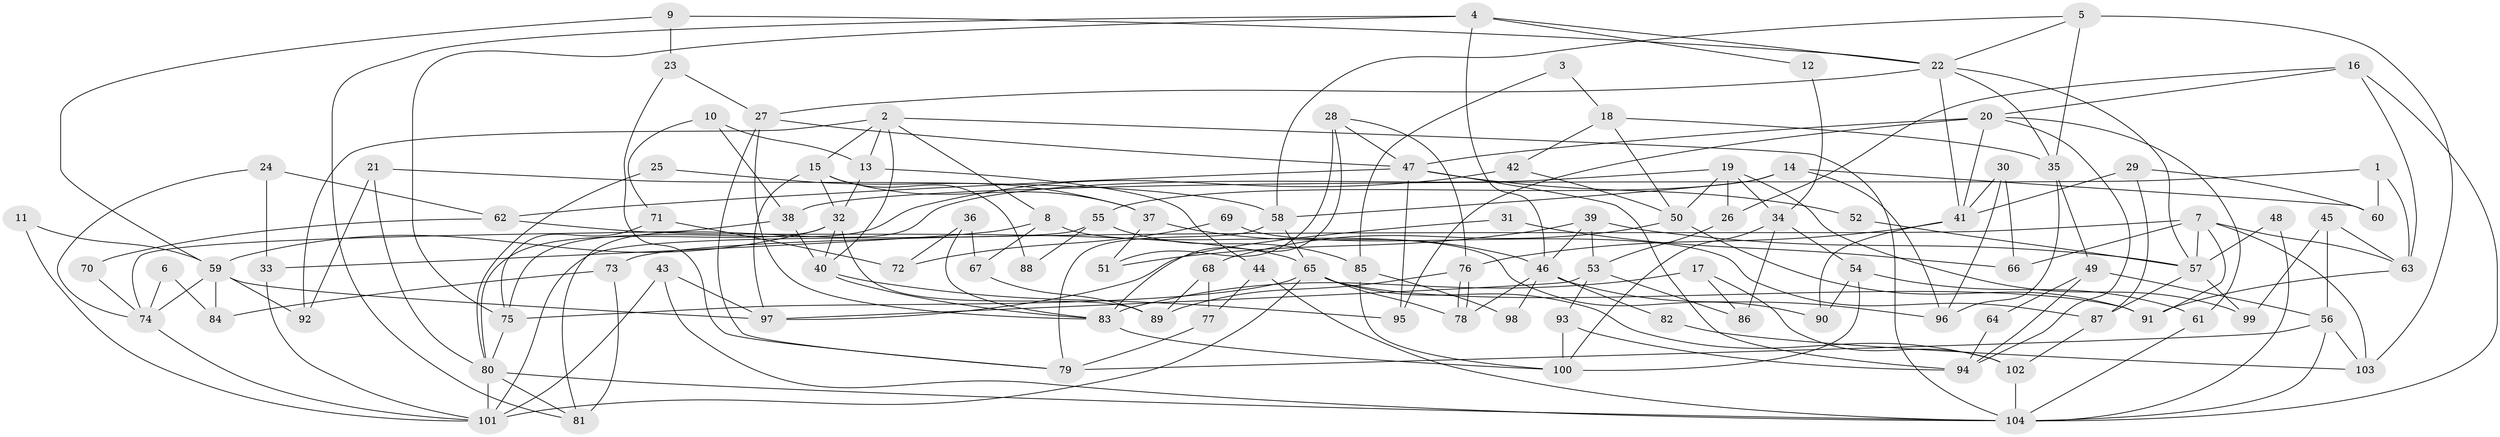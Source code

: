 // coarse degree distribution, {6: 0.13846153846153847, 7: 0.12307692307692308, 4: 0.2153846153846154, 5: 0.12307692307692308, 3: 0.2153846153846154, 8: 0.06153846153846154, 11: 0.015384615384615385, 9: 0.046153846153846156, 2: 0.06153846153846154}
// Generated by graph-tools (version 1.1) at 2025/23/03/03/25 07:23:59]
// undirected, 104 vertices, 208 edges
graph export_dot {
graph [start="1"]
  node [color=gray90,style=filled];
  1;
  2;
  3;
  4;
  5;
  6;
  7;
  8;
  9;
  10;
  11;
  12;
  13;
  14;
  15;
  16;
  17;
  18;
  19;
  20;
  21;
  22;
  23;
  24;
  25;
  26;
  27;
  28;
  29;
  30;
  31;
  32;
  33;
  34;
  35;
  36;
  37;
  38;
  39;
  40;
  41;
  42;
  43;
  44;
  45;
  46;
  47;
  48;
  49;
  50;
  51;
  52;
  53;
  54;
  55;
  56;
  57;
  58;
  59;
  60;
  61;
  62;
  63;
  64;
  65;
  66;
  67;
  68;
  69;
  70;
  71;
  72;
  73;
  74;
  75;
  76;
  77;
  78;
  79;
  80;
  81;
  82;
  83;
  84;
  85;
  86;
  87;
  88;
  89;
  90;
  91;
  92;
  93;
  94;
  95;
  96;
  97;
  98;
  99;
  100;
  101;
  102;
  103;
  104;
  1 -- 63;
  1 -- 38;
  1 -- 60;
  2 -- 13;
  2 -- 104;
  2 -- 8;
  2 -- 15;
  2 -- 40;
  2 -- 92;
  3 -- 18;
  3 -- 85;
  4 -- 22;
  4 -- 81;
  4 -- 12;
  4 -- 46;
  4 -- 75;
  5 -- 35;
  5 -- 22;
  5 -- 58;
  5 -- 103;
  6 -- 74;
  6 -- 84;
  7 -- 103;
  7 -- 91;
  7 -- 57;
  7 -- 63;
  7 -- 66;
  7 -- 73;
  8 -- 90;
  8 -- 33;
  8 -- 67;
  9 -- 22;
  9 -- 59;
  9 -- 23;
  10 -- 38;
  10 -- 13;
  10 -- 71;
  11 -- 59;
  11 -- 101;
  12 -- 34;
  13 -- 44;
  13 -- 32;
  14 -- 58;
  14 -- 96;
  14 -- 55;
  14 -- 60;
  15 -- 97;
  15 -- 32;
  15 -- 37;
  15 -- 88;
  16 -- 63;
  16 -- 104;
  16 -- 20;
  16 -- 26;
  17 -- 83;
  17 -- 102;
  17 -- 86;
  18 -- 35;
  18 -- 42;
  18 -- 50;
  19 -- 26;
  19 -- 50;
  19 -- 34;
  19 -- 81;
  19 -- 99;
  20 -- 47;
  20 -- 41;
  20 -- 61;
  20 -- 94;
  20 -- 95;
  21 -- 58;
  21 -- 92;
  21 -- 80;
  22 -- 27;
  22 -- 41;
  22 -- 35;
  22 -- 57;
  23 -- 79;
  23 -- 27;
  24 -- 62;
  24 -- 33;
  24 -- 74;
  25 -- 80;
  25 -- 37;
  26 -- 53;
  27 -- 47;
  27 -- 79;
  27 -- 83;
  28 -- 83;
  28 -- 76;
  28 -- 47;
  28 -- 51;
  29 -- 87;
  29 -- 60;
  29 -- 41;
  30 -- 96;
  30 -- 41;
  30 -- 66;
  31 -- 66;
  31 -- 97;
  32 -- 80;
  32 -- 40;
  32 -- 59;
  32 -- 89;
  33 -- 101;
  34 -- 86;
  34 -- 54;
  34 -- 100;
  35 -- 49;
  35 -- 96;
  36 -- 83;
  36 -- 67;
  36 -- 72;
  37 -- 46;
  37 -- 51;
  38 -- 40;
  38 -- 74;
  39 -- 57;
  39 -- 51;
  39 -- 46;
  39 -- 53;
  40 -- 83;
  40 -- 95;
  41 -- 76;
  41 -- 90;
  42 -- 50;
  42 -- 75;
  43 -- 97;
  43 -- 104;
  43 -- 101;
  44 -- 77;
  44 -- 104;
  45 -- 99;
  45 -- 56;
  45 -- 63;
  46 -- 78;
  46 -- 82;
  46 -- 96;
  46 -- 98;
  47 -- 95;
  47 -- 52;
  47 -- 62;
  47 -- 94;
  48 -- 104;
  48 -- 57;
  49 -- 94;
  49 -- 56;
  49 -- 64;
  50 -- 91;
  50 -- 68;
  52 -- 57;
  53 -- 93;
  53 -- 86;
  53 -- 97;
  54 -- 100;
  54 -- 61;
  54 -- 90;
  55 -- 101;
  55 -- 85;
  55 -- 88;
  56 -- 79;
  56 -- 104;
  56 -- 103;
  57 -- 87;
  57 -- 99;
  58 -- 65;
  58 -- 79;
  59 -- 74;
  59 -- 84;
  59 -- 92;
  59 -- 97;
  61 -- 104;
  62 -- 65;
  62 -- 70;
  63 -- 91;
  64 -- 94;
  65 -- 101;
  65 -- 78;
  65 -- 75;
  65 -- 91;
  65 -- 102;
  67 -- 89;
  68 -- 89;
  68 -- 77;
  69 -- 72;
  69 -- 87;
  70 -- 74;
  71 -- 75;
  71 -- 72;
  73 -- 81;
  73 -- 84;
  74 -- 101;
  75 -- 80;
  76 -- 78;
  76 -- 78;
  76 -- 89;
  77 -- 79;
  80 -- 81;
  80 -- 101;
  80 -- 104;
  82 -- 103;
  83 -- 100;
  85 -- 100;
  85 -- 98;
  87 -- 102;
  93 -- 100;
  93 -- 94;
  102 -- 104;
}
